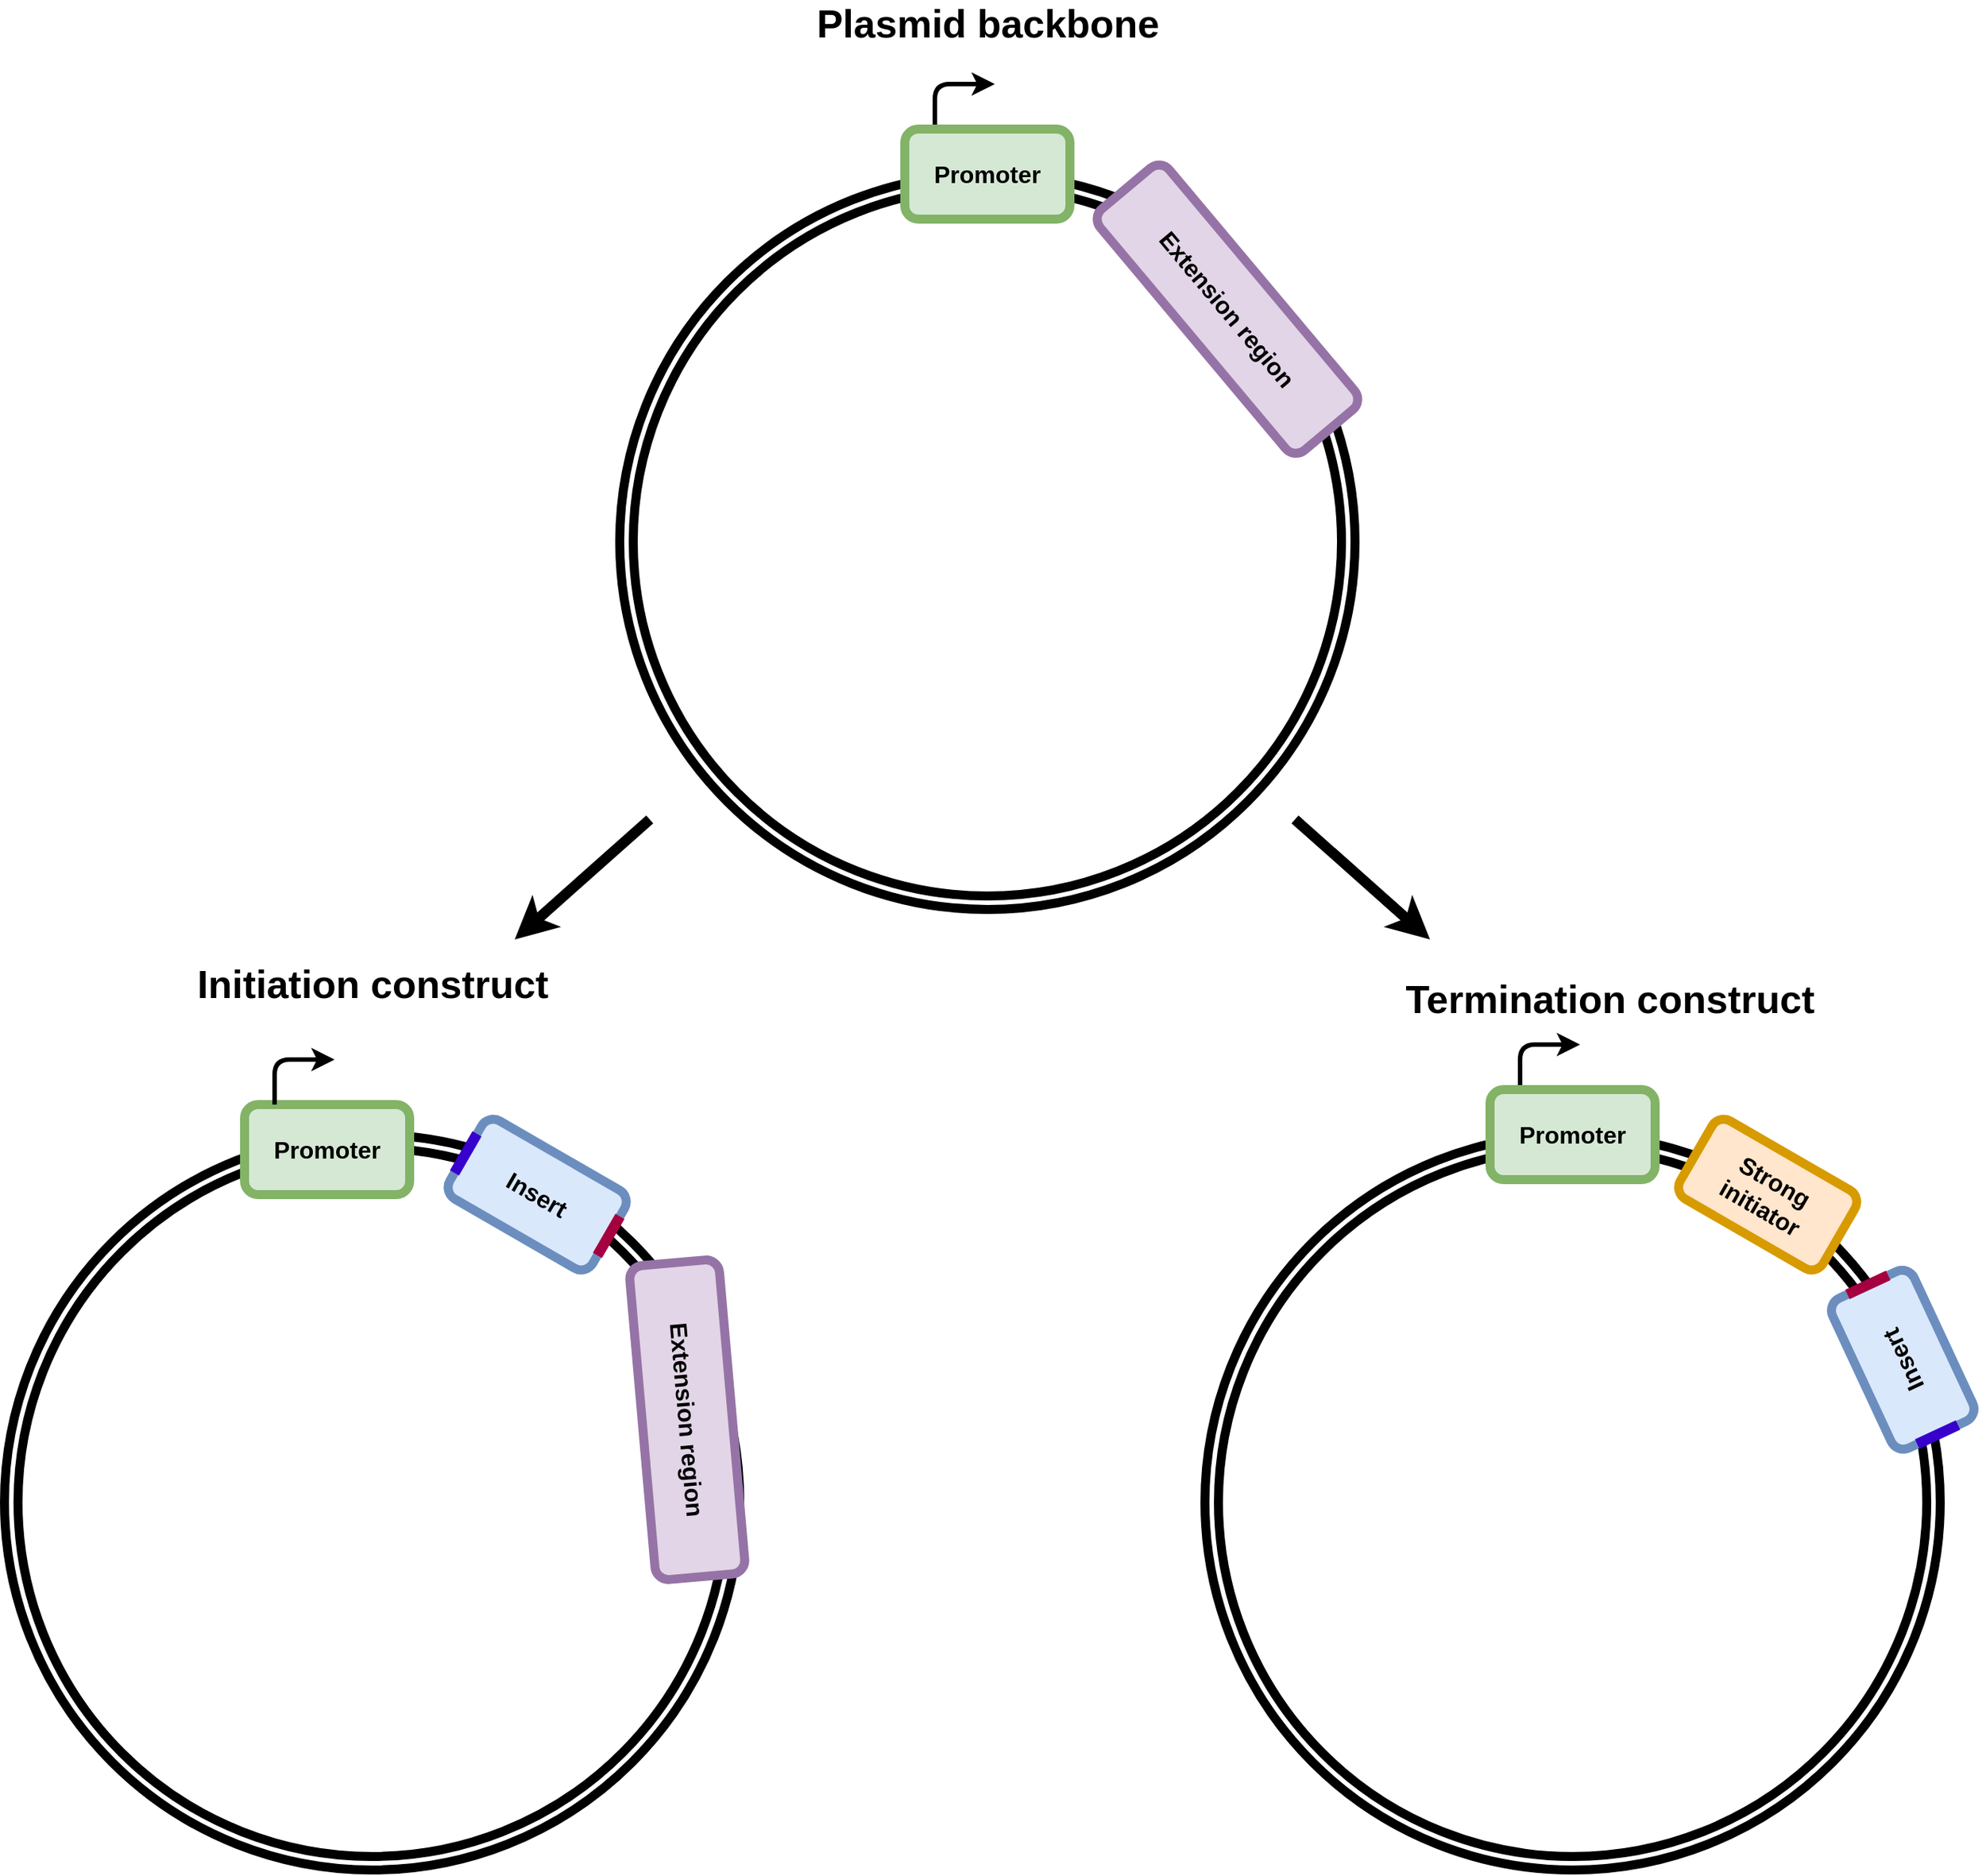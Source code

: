 <mxfile version="14.6.13" type="device"><diagram id="rqG2H4vEE6brF2aqTZNh" name="Page-1"><mxGraphModel dx="1912" dy="1767" grid="1" gridSize="10" guides="1" tooltips="1" connect="1" arrows="1" fold="1" page="1" pageScale="1" pageWidth="850" pageHeight="1100" math="0" shadow="0"><root><mxCell id="0"/><mxCell id="1" parent="0"/><mxCell id="F5lpfxZsQFntLXJPBRhq-10" value="" style="endArrow=classic;html=1;strokeWidth=3;fontSize=16;" parent="1" edge="1"><mxGeometry width="50" height="50" relative="1" as="geometry"><mxPoint x="610" y="-460" as="sourcePoint"/><mxPoint x="650" y="-490" as="targetPoint"/><Array as="points"><mxPoint x="610" y="-490"/></Array></mxGeometry></mxCell><mxCell id="F5lpfxZsQFntLXJPBRhq-1" value="" style="ellipse;shape=doubleEllipse;whiteSpace=wrap;html=1;aspect=fixed;fillColor=none;strokeWidth=6;fontStyle=1;fontSize=16;" parent="1" vertex="1"><mxGeometry x="-10" y="210" width="490" height="490" as="geometry"/></mxCell><mxCell id="F5lpfxZsQFntLXJPBRhq-2" value="Promoter" style="rounded=1;whiteSpace=wrap;html=1;strokeWidth=6;rotation=0;fillColor=#d5e8d4;strokeColor=#82b366;fontStyle=1;fontSize=16;" parent="1" vertex="1"><mxGeometry x="150" y="190" width="110" height="60" as="geometry"/></mxCell><mxCell id="F5lpfxZsQFntLXJPBRhq-3" value="Insert" style="rounded=1;whiteSpace=wrap;html=1;strokeWidth=6;rotation=30;fillColor=#dae8fc;strokeColor=#6c8ebf;fontStyle=1;fontSize=16;" parent="1" vertex="1"><mxGeometry x="290" y="220" width="110" height="60" as="geometry"/></mxCell><mxCell id="F5lpfxZsQFntLXJPBRhq-6" value="Extension region" style="rounded=1;whiteSpace=wrap;html=1;strokeWidth=6;rotation=85;fillColor=#e1d5e7;strokeColor=#9673a6;fontStyle=1;fontSize=16;" parent="1" vertex="1"><mxGeometry x="340.0" y="370" width="210" height="60" as="geometry"/></mxCell><mxCell id="F5lpfxZsQFntLXJPBRhq-7" value="" style="ellipse;shape=doubleEllipse;whiteSpace=wrap;html=1;aspect=fixed;fillColor=none;strokeWidth=6;fontStyle=1;fontSize=16;" parent="1" vertex="1"><mxGeometry x="400" y="-430" width="490" height="490" as="geometry"/></mxCell><mxCell id="F5lpfxZsQFntLXJPBRhq-8" value="Promoter" style="rounded=1;whiteSpace=wrap;html=1;strokeWidth=6;rotation=0;fillColor=#d5e8d4;strokeColor=#82b366;fontStyle=1;fontSize=16;" parent="1" vertex="1"><mxGeometry x="590" y="-460" width="110" height="60" as="geometry"/></mxCell><mxCell id="F5lpfxZsQFntLXJPBRhq-9" value="Extension region" style="rounded=1;whiteSpace=wrap;html=1;strokeWidth=6;rotation=50;fillColor=#e1d5e7;strokeColor=#9673a6;fontStyle=1;fontSize=16;" parent="1" vertex="1"><mxGeometry x="700" y="-370" width="210" height="60" as="geometry"/></mxCell><mxCell id="F5lpfxZsQFntLXJPBRhq-12" value="" style="endArrow=classic;html=1;strokeWidth=3;fontSize=16;" parent="1" edge="1"><mxGeometry width="50" height="50" relative="1" as="geometry"><mxPoint x="170" y="190" as="sourcePoint"/><mxPoint x="210" y="160" as="targetPoint"/><Array as="points"><mxPoint x="170" y="160"/></Array></mxGeometry></mxCell><mxCell id="F5lpfxZsQFntLXJPBRhq-18" value="" style="endArrow=classic;html=1;strokeWidth=3;fontSize=16;" parent="1" edge="1"><mxGeometry width="50" height="50" relative="1" as="geometry"><mxPoint x="1000" y="180" as="sourcePoint"/><mxPoint x="1040" y="150" as="targetPoint"/><Array as="points"><mxPoint x="1000" y="150"/></Array></mxGeometry></mxCell><mxCell id="F5lpfxZsQFntLXJPBRhq-19" value="" style="ellipse;shape=doubleEllipse;whiteSpace=wrap;html=1;aspect=fixed;fillColor=none;strokeWidth=6;fontStyle=1;fontSize=16;" parent="1" vertex="1"><mxGeometry x="790" y="210" width="490" height="490" as="geometry"/></mxCell><mxCell id="F5lpfxZsQFntLXJPBRhq-20" value="Promoter" style="rounded=1;whiteSpace=wrap;html=1;strokeWidth=6;rotation=0;fillColor=#d5e8d4;strokeColor=#82b366;fontStyle=1;fontSize=16;" parent="1" vertex="1"><mxGeometry x="980" y="180" width="110" height="60" as="geometry"/></mxCell><mxCell id="F5lpfxZsQFntLXJPBRhq-27" value="" style="endArrow=none;html=1;fontSize=16;strokeWidth=7;fillColor=#6a00ff;strokeColor=#3700CC;exitX=0;exitY=0.75;exitDx=0;exitDy=0;entryX=0;entryY=0.25;entryDx=0;entryDy=0;" parent="1" source="F5lpfxZsQFntLXJPBRhq-3" target="F5lpfxZsQFntLXJPBRhq-3" edge="1"><mxGeometry width="50" height="50" relative="1" as="geometry"><mxPoint x="290" y="250" as="sourcePoint"/><mxPoint x="310" y="200" as="targetPoint"/></mxGeometry></mxCell><mxCell id="F5lpfxZsQFntLXJPBRhq-28" value="" style="endArrow=none;html=1;fontSize=16;strokeWidth=7;fillColor=#d80073;strokeColor=#A50040;exitX=1;exitY=0.75;exitDx=0;exitDy=0;entryX=1;entryY=0.25;entryDx=0;entryDy=0;" parent="1" source="F5lpfxZsQFntLXJPBRhq-3" target="F5lpfxZsQFntLXJPBRhq-3" edge="1"><mxGeometry width="50" height="50" relative="1" as="geometry"><mxPoint x="384.999" y="285.98" as="sourcePoint"/><mxPoint x="400" y="260" as="targetPoint"/></mxGeometry></mxCell><mxCell id="F5lpfxZsQFntLXJPBRhq-29" value="Insert" style="rounded=1;whiteSpace=wrap;html=1;strokeWidth=6;rotation=-115;fillColor=#dae8fc;strokeColor=#6c8ebf;fontStyle=1;fontSize=16;" parent="1" vertex="1"><mxGeometry x="1200" y="330" width="110" height="60" as="geometry"/></mxCell><mxCell id="F5lpfxZsQFntLXJPBRhq-30" value="" style="endArrow=none;html=1;fontSize=16;strokeWidth=7;fillColor=#6a00ff;strokeColor=#3700CC;exitX=0;exitY=0.75;exitDx=0;exitDy=0;entryX=0;entryY=0.25;entryDx=0;entryDy=0;" parent="1" source="F5lpfxZsQFntLXJPBRhq-29" target="F5lpfxZsQFntLXJPBRhq-29" edge="1"><mxGeometry width="50" height="50" relative="1" as="geometry"><mxPoint x="1060.13" y="460" as="sourcePoint"/><mxPoint x="1080.13" y="410" as="targetPoint"/></mxGeometry></mxCell><mxCell id="F5lpfxZsQFntLXJPBRhq-31" value="" style="endArrow=none;html=1;fontSize=16;strokeWidth=7;fillColor=#d80073;strokeColor=#A50040;exitX=1;exitY=0.75;exitDx=0;exitDy=0;entryX=1;entryY=0.25;entryDx=0;entryDy=0;" parent="1" source="F5lpfxZsQFntLXJPBRhq-29" target="F5lpfxZsQFntLXJPBRhq-29" edge="1"><mxGeometry width="50" height="50" relative="1" as="geometry"><mxPoint x="1155.129" y="495.98" as="sourcePoint"/><mxPoint x="1170.13" y="470" as="targetPoint"/></mxGeometry></mxCell><mxCell id="F5lpfxZsQFntLXJPBRhq-32" value="&lt;b&gt;&lt;font style=&quot;font-size: 26px&quot;&gt;Plasmid backbone&lt;/font&gt;&lt;/b&gt;" style="text;html=1;strokeColor=none;fillColor=none;align=center;verticalAlign=middle;whiteSpace=wrap;rounded=0;fontSize=16;" parent="1" vertex="1"><mxGeometry x="512.5" y="-540" width="265" height="20" as="geometry"/></mxCell><mxCell id="F5lpfxZsQFntLXJPBRhq-33" value="&lt;b&gt;&lt;font style=&quot;font-size: 26px&quot;&gt;Initiation construct&lt;/font&gt;&lt;/b&gt;" style="text;html=1;strokeColor=none;fillColor=none;align=center;verticalAlign=middle;whiteSpace=wrap;rounded=0;fontSize=16;" parent="1" vertex="1"><mxGeometry x="102.5" y="100" width="265" height="20" as="geometry"/></mxCell><mxCell id="F5lpfxZsQFntLXJPBRhq-34" value="&lt;b&gt;&lt;font style=&quot;font-size: 26px&quot;&gt;Termination construct&lt;/font&gt;&lt;/b&gt;" style="text;html=1;strokeColor=none;fillColor=none;align=center;verticalAlign=middle;whiteSpace=wrap;rounded=0;fontSize=16;" parent="1" vertex="1"><mxGeometry x="910" y="110" width="300" height="20" as="geometry"/></mxCell><mxCell id="F5lpfxZsQFntLXJPBRhq-35" value="" style="endArrow=classic;html=1;fontSize=16;strokeWidth=7;" parent="1" edge="1"><mxGeometry width="50" height="50" relative="1" as="geometry"><mxPoint x="420" as="sourcePoint"/><mxPoint x="330" y="80" as="targetPoint"/></mxGeometry></mxCell><mxCell id="F5lpfxZsQFntLXJPBRhq-36" value="" style="endArrow=classic;html=1;fontSize=16;strokeWidth=7;" parent="1" edge="1"><mxGeometry width="50" height="50" relative="1" as="geometry"><mxPoint x="850" as="sourcePoint"/><mxPoint x="940" y="80" as="targetPoint"/><Array as="points"/></mxGeometry></mxCell><mxCell id="cjU4wnWbIlUG3Zlsb1TS-1" value="Strong initiator" style="rounded=1;whiteSpace=wrap;html=1;strokeWidth=6;rotation=30;fillColor=#ffe6cc;strokeColor=#d79b00;fontStyle=1;fontSize=16;" vertex="1" parent="1"><mxGeometry x="1110" y="220" width="110" height="60" as="geometry"/></mxCell></root></mxGraphModel></diagram></mxfile>